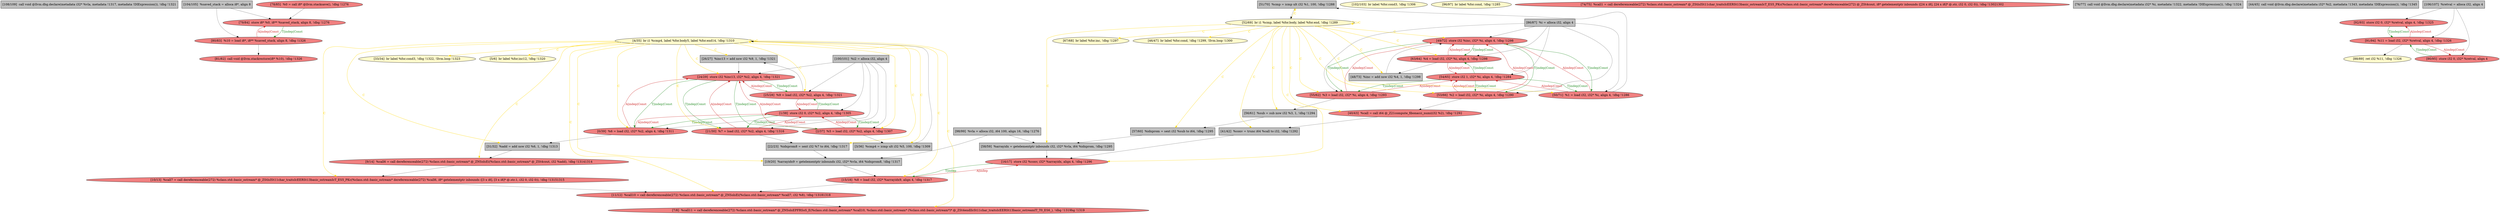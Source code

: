 
digraph G {


node356 [fillcolor=grey,label="[108/109]  call void @llvm.dbg.declare(metadata i32* %vla, metadata !1317, metadata !DIExpression()), !dbg !1321",shape=rectangle,style=filled ]
node353 [fillcolor=grey,label="[104/105]  %saved_stack = alloca i8*, align 8",shape=rectangle,style=filled ]
node352 [fillcolor=grey,label="[51/70]  %cmp = icmp ult i32 %1, 100, !dbg !1288",shape=rectangle,style=filled ]
node350 [fillcolor=grey,label="[19/20]  %arrayidx9 = getelementptr inbounds i32, i32* %vla, i64 %idxprom8, !dbg !1317",shape=rectangle,style=filled ]
node349 [fillcolor=lemonchiffon,label="[102/103]  br label %for.cond3, !dbg !1306",shape=ellipse,style=filled ]
node348 [fillcolor=grey,label="[58/59]  %arrayidx = getelementptr inbounds i32, i32* %vla, i64 %idxprom, !dbg !1295",shape=rectangle,style=filled ]
node347 [fillcolor=grey,label="[100/101]  %i2 = alloca i32, align 4",shape=rectangle,style=filled ]
node346 [fillcolor=grey,label="[26/27]  %inc13 = add nsw i32 %9, 1, !dbg !1321",shape=rectangle,style=filled ]
node342 [fillcolor=lemonchiffon,label="[96/97]  br label %for.cond, !dbg !1285",shape=ellipse,style=filled ]
node351 [fillcolor=lightcoral,label="[79/84]  store i8* %0, i8** %saved_stack, align 8, !dbg !1276",shape=ellipse,style=filled ]
node340 [fillcolor=lightcoral,label="[54/65]  store i32 1, i32* %i, align 4, !dbg !1284",shape=ellipse,style=filled ]
node317 [fillcolor=lightcoral,label="[25/28]  %9 = load i32, i32* %i2, align 4, !dbg !1321",shape=ellipse,style=filled ]
node313 [fillcolor=lightcoral,label="[63/64]  %4 = load i32, i32* %i, align 4, !dbg !1298",shape=ellipse,style=filled ]
node324 [fillcolor=lightcoral,label="[9/14]  %call6 = call dereferenceable(272) %class.std::basic_ostream* @_ZNSolsEi(%class.std::basic_ostream* @_ZSt4cout, i32 %add), !dbg !13141314",shape=ellipse,style=filled ]
node319 [fillcolor=grey,label="[56/61]  %sub = sub nsw i32 %3, 1, !dbg !1294",shape=rectangle,style=filled ]
node325 [fillcolor=grey,label="[41/42]  %conv = trunc i64 %call to i32, !dbg !1292",shape=rectangle,style=filled ]
node312 [fillcolor=lemonchiffon,label="[67/68]  br label %for.inc, !dbg !1297",shape=ellipse,style=filled ]
node311 [fillcolor=lightcoral,label="[74/75]  %call1 = call dereferenceable(272) %class.std::basic_ostream* @_ZStlsISt11char_traitsIcEERSt13basic_ostreamIcT_ES5_PKc(%class.std::basic_ostream* dereferenceable(272) @_ZSt4cout, i8* getelementptr inbounds ([24 x i8], [24 x i8]* @.str, i32 0, i32 0)), !dbg !13021302",shape=ellipse,style=filled ]
node309 [fillcolor=grey,label="[48/73]  %inc = add nsw i32 %4, 1, !dbg !1298",shape=rectangle,style=filled ]
node344 [fillcolor=grey,label="[98/99]  %vla = alloca i32, i64 100, align 16, !dbg !1276",shape=rectangle,style=filled ]
node331 [fillcolor=lightcoral,label="[24/29]  store i32 %inc13, i32* %i2, align 4, !dbg !1321",shape=ellipse,style=filled ]
node337 [fillcolor=lemonchiffon,label="[33/34]  br label %for.cond3, !dbg !1322, !llvm.loop !1323",shape=ellipse,style=filled ]
node303 [fillcolor=lightcoral,label="[40/43]  %call = call i64 @_Z21compute_fibonacci_numi(i32 %2), !dbg !1292",shape=ellipse,style=filled ]
node308 [fillcolor=lemonchiffon,label="[46/47]  br label %for.cond, !dbg !1299, !llvm.loop !1300",shape=ellipse,style=filled ]
node341 [fillcolor=lightcoral,label="[53/66]  %2 = load i32, i32* %i, align 4, !dbg !1290",shape=ellipse,style=filled ]
node322 [fillcolor=lightcoral,label="[55/62]  %3 = load i32, i32* %i, align 4, !dbg !1293",shape=ellipse,style=filled ]
node310 [fillcolor=grey,label="[31/32]  %add = add nsw i32 %6, 1, !dbg !1313",shape=rectangle,style=filled ]
node306 [fillcolor=lightcoral,label="[1/38]  store i32 0, i32* %i2, align 4, !dbg !1305",shape=ellipse,style=filled ]
node323 [fillcolor=lemonchiffon,label="[52/69]  br i1 %cmp, label %for.body, label %for.end, !dbg !1289",shape=ellipse,style=filled ]
node315 [fillcolor=grey,label="[76/77]  call void @llvm.dbg.declare(metadata i32* %i, metadata !1322, metadata !DIExpression()), !dbg !1324",shape=rectangle,style=filled ]
node302 [fillcolor=lightcoral,label="[0/39]  %6 = load i32, i32* %i2, align 4, !dbg !1311",shape=ellipse,style=filled ]
node328 [fillcolor=grey,label="[86/87]  %i = alloca i32, align 4",shape=rectangle,style=filled ]
node307 [fillcolor=grey,label="[44/45]  call void @llvm.dbg.declare(metadata i32* %i2, metadata !1343, metadata !DIExpression()), !dbg !1345",shape=rectangle,style=filled ]
node345 [fillcolor=lightcoral,label="[92/93]  store i32 0, i32* %retval, align 4, !dbg !1325",shape=ellipse,style=filled ]
node318 [fillcolor=grey,label="[57/60]  %idxprom = sext i32 %sub to i64, !dbg !1295",shape=rectangle,style=filled ]
node339 [fillcolor=lightcoral,label="[91/94]  %11 = load i32, i32* %retval, align 4, !dbg !1326",shape=ellipse,style=filled ]
node304 [fillcolor=lemonchiffon,label="[4/35]  br i1 %cmp4, label %for.body5, label %for.end14, !dbg !1310",shape=ellipse,style=filled ]
node305 [fillcolor=lightcoral,label="[7/8]  %call11 = call dereferenceable(272) %class.std::basic_ostream* @_ZNSolsEPFRSoS_E(%class.std::basic_ostream* %call10, %class.std::basic_ostream* (%class.std::basic_ostream*)* @_ZSt4endlIcSt11char_traitsIcEERSt13basic_ostreamIT_T0_ES6_), !dbg !1319bg !1319",shape=ellipse,style=filled ]
node334 [fillcolor=lightcoral,label="[11/12]  %call10 = call dereferenceable(272) %class.std::basic_ostream* @_ZNSolsEi(%class.std::basic_ostream* %call7, i32 %8), !dbg !13181318",shape=ellipse,style=filled ]
node320 [fillcolor=lightcoral,label="[78/85]  %0 = call i8* @llvm.stacksave(), !dbg !1276",shape=ellipse,style=filled ]
node321 [fillcolor=lightcoral,label="[50/71]  %1 = load i32, i32* %i, align 4, !dbg !1286",shape=ellipse,style=filled ]
node343 [fillcolor=lightcoral,label="[2/37]  %5 = load i32, i32* %i2, align 4, !dbg !1307",shape=ellipse,style=filled ]
node314 [fillcolor=lightcoral,label="[16/17]  store i32 %conv, i32* %arrayidx, align 4, !dbg !1296",shape=ellipse,style=filled ]
node327 [fillcolor=lightcoral,label="[10/13]  %call7 = call dereferenceable(272) %class.std::basic_ostream* @_ZStlsISt11char_traitsIcEERSt13basic_ostreamIcT_ES5_PKc(%class.std::basic_ostream* dereferenceable(272) %call6, i8* getelementptr inbounds ([3 x i8], [3 x i8]* @.str.1, i32 0, i32 0)), !dbg !13151315",shape=ellipse,style=filled ]
node338 [fillcolor=lightcoral,label="[90/95]  store i32 0, i32* %retval, align 4",shape=ellipse,style=filled ]
node326 [fillcolor=lightcoral,label="[15/18]  %8 = load i32, i32* %arrayidx9, align 4, !dbg !1317",shape=ellipse,style=filled ]
node329 [fillcolor=lightcoral,label="[21/30]  %7 = load i32, i32* %i2, align 4, !dbg !1316",shape=ellipse,style=filled ]
node354 [fillcolor=grey,label="[3/36]  %cmp4 = icmp ult i32 %5, 100, !dbg !1309",shape=rectangle,style=filled ]
node330 [fillcolor=lightcoral,label="[81/82]  call void @llvm.stackrestore(i8* %10), !dbg !1326",shape=ellipse,style=filled ]
node332 [fillcolor=lightcoral,label="[80/83]  %10 = load i8*, i8** %saved_stack, align 8, !dbg !1326",shape=ellipse,style=filled ]
node316 [fillcolor=lightcoral,label="[49/72]  store i32 %inc, i32* %i, align 4, !dbg !1298",shape=ellipse,style=filled ]
node333 [fillcolor=lemonchiffon,label="[88/89]  ret i32 %11, !dbg !1326",shape=ellipse,style=filled ]
node335 [fillcolor=grey,label="[22/23]  %idxprom8 = sext i32 %7 to i64, !dbg !1317",shape=rectangle,style=filled ]
node355 [fillcolor=grey,label="[106/107]  %retval = alloca i32, align 4",shape=rectangle,style=filled ]
node336 [fillcolor=lemonchiffon,label="[5/6]  br label %for.inc12, !dbg !1320",shape=ellipse,style=filled ]

node340->node313 [style=solid,color=forestgreen,label="T|indep|Const",penwidth=1.0,fontcolor=forestgreen ]
node340->node341 [style=solid,color=forestgreen,label="T|indep|Const",penwidth=1.0,fontcolor=forestgreen ]
node341->node340 [style=solid,color=firebrick3,label="A|indep|Const",penwidth=1.0,fontcolor=firebrick3 ]
node322->node316 [style=solid,color=firebrick3,label="A|indep|Const",penwidth=1.0,fontcolor=firebrick3 ]
node326->node314 [style=solid,color=firebrick3,label="A|indep",penwidth=1.0,fontcolor=firebrick3 ]
node317->node306 [style=solid,color=firebrick3,label="A|indep|Const",penwidth=1.0,fontcolor=firebrick3 ]
node314->node326 [style=solid,color=forestgreen,label="T|indep",penwidth=1.0,fontcolor=forestgreen ]
node351->node332 [style=solid,color=forestgreen,label="T|indep|Const",penwidth=1.0,fontcolor=forestgreen ]
node332->node330 [style=solid,color=black,label="",penwidth=0.5,fontcolor=black ]
node341->node316 [style=solid,color=firebrick3,label="A|indep|Const",penwidth=1.0,fontcolor=firebrick3 ]
node345->node339 [style=solid,color=forestgreen,label="T|indep|Const",penwidth=1.0,fontcolor=forestgreen ]
node339->node345 [style=solid,color=firebrick3,label="A|indep|Const",penwidth=1.0,fontcolor=firebrick3 ]
node310->node324 [style=solid,color=black,label="",penwidth=0.5,fontcolor=black ]
node302->node310 [style=solid,color=black,label="",penwidth=0.5,fontcolor=black ]
node302->node306 [style=solid,color=firebrick3,label="A|indep|Const",penwidth=1.0,fontcolor=firebrick3 ]
node306->node302 [style=solid,color=forestgreen,label="T|indep|Const",penwidth=1.0,fontcolor=forestgreen ]
node355->node339 [style=solid,color=black,label="",penwidth=0.5,fontcolor=black ]
node323->node303 [style=solid,color=gold,label="C",penwidth=1.0,fontcolor=gold ]
node323->node341 [style=solid,color=gold,label="C",penwidth=1.0,fontcolor=gold ]
node343->node354 [style=solid,color=black,label="",penwidth=0.5,fontcolor=black ]
node328->node321 [style=solid,color=black,label="",penwidth=0.5,fontcolor=black ]
node313->node309 [style=solid,color=black,label="",penwidth=0.5,fontcolor=black ]
node303->node325 [style=solid,color=black,label="",penwidth=0.5,fontcolor=black ]
node316->node322 [style=solid,color=forestgreen,label="T|indep|Const",penwidth=1.0,fontcolor=forestgreen ]
node348->node314 [style=solid,color=black,label="",penwidth=0.5,fontcolor=black ]
node323->node308 [style=solid,color=gold,label="C",penwidth=1.0,fontcolor=gold ]
node350->node326 [style=solid,color=black,label="",penwidth=0.5,fontcolor=black ]
node319->node318 [style=solid,color=black,label="",penwidth=0.5,fontcolor=black ]
node316->node341 [style=solid,color=forestgreen,label="T|indep|Const",penwidth=1.0,fontcolor=forestgreen ]
node323->node348 [style=solid,color=gold,label="C",penwidth=1.0,fontcolor=gold ]
node325->node314 [style=solid,color=black,label="",penwidth=0.5,fontcolor=black ]
node353->node332 [style=solid,color=black,label="",penwidth=0.5,fontcolor=black ]
node347->node302 [style=solid,color=black,label="",penwidth=0.5,fontcolor=black ]
node334->node305 [style=solid,color=black,label="",penwidth=0.5,fontcolor=black ]
node335->node350 [style=solid,color=black,label="",penwidth=0.5,fontcolor=black ]
node327->node334 [style=solid,color=black,label="",penwidth=0.5,fontcolor=black ]
node306->node317 [style=solid,color=forestgreen,label="T|indep|Const",penwidth=1.0,fontcolor=forestgreen ]
node321->node352 [style=solid,color=black,label="",penwidth=0.5,fontcolor=black ]
node321->node340 [style=solid,color=firebrick3,label="A|indep|Const",penwidth=1.0,fontcolor=firebrick3 ]
node354->node304 [style=solid,color=black,label="",penwidth=0.5,fontcolor=black ]
node317->node331 [style=solid,color=firebrick3,label="A|indep|Const",penwidth=1.0,fontcolor=firebrick3 ]
node346->node331 [style=solid,color=black,label="",penwidth=0.5,fontcolor=black ]
node304->node305 [style=solid,color=gold,label="C",penwidth=1.0,fontcolor=gold ]
node347->node306 [style=solid,color=black,label="",penwidth=0.5,fontcolor=black ]
node304->node346 [style=solid,color=gold,label="C",penwidth=1.0,fontcolor=gold ]
node304->node336 [style=solid,color=gold,label="C",penwidth=1.0,fontcolor=gold ]
node304->node337 [style=solid,color=gold,label="C",penwidth=1.0,fontcolor=gold ]
node323->node316 [style=solid,color=gold,label="C",penwidth=1.0,fontcolor=gold ]
node309->node316 [style=solid,color=black,label="",penwidth=0.5,fontcolor=black ]
node304->node310 [style=solid,color=gold,label="C",penwidth=1.0,fontcolor=gold ]
node323->node321 [style=solid,color=gold,label="C",penwidth=1.0,fontcolor=gold ]
node323->node325 [style=solid,color=gold,label="C",penwidth=1.0,fontcolor=gold ]
node347->node329 [style=solid,color=black,label="",penwidth=0.5,fontcolor=black ]
node344->node350 [style=solid,color=black,label="",penwidth=0.5,fontcolor=black ]
node304->node326 [style=solid,color=gold,label="C",penwidth=1.0,fontcolor=gold ]
node304->node329 [style=solid,color=gold,label="C",penwidth=1.0,fontcolor=gold ]
node322->node319 [style=solid,color=black,label="",penwidth=0.5,fontcolor=black ]
node338->node339 [style=solid,color=forestgreen,label="T|indep|Const",penwidth=1.0,fontcolor=forestgreen ]
node343->node331 [style=solid,color=firebrick3,label="A|indep|Const",penwidth=1.0,fontcolor=firebrick3 ]
node323->node319 [style=solid,color=gold,label="C",penwidth=1.0,fontcolor=gold ]
node341->node303 [style=solid,color=black,label="",penwidth=0.5,fontcolor=black ]
node332->node351 [style=solid,color=firebrick3,label="A|indep|Const",penwidth=1.0,fontcolor=firebrick3 ]
node304->node331 [style=solid,color=gold,label="C",penwidth=1.0,fontcolor=gold ]
node323->node314 [style=solid,color=gold,label="C",penwidth=1.0,fontcolor=gold ]
node339->node338 [style=solid,color=firebrick3,label="A|indep|Const",penwidth=1.0,fontcolor=firebrick3 ]
node304->node343 [style=solid,color=gold,label="C",penwidth=1.0,fontcolor=gold ]
node304->node304 [style=solid,color=gold,label="C",penwidth=1.0,fontcolor=gold ]
node304->node335 [style=solid,color=gold,label="C",penwidth=1.0,fontcolor=gold ]
node313->node340 [style=solid,color=firebrick3,label="A|indep|Const",penwidth=1.0,fontcolor=firebrick3 ]
node331->node329 [style=solid,color=forestgreen,label="T|indep|Const",penwidth=1.0,fontcolor=forestgreen ]
node304->node327 [style=solid,color=gold,label="C",penwidth=1.0,fontcolor=gold ]
node313->node316 [style=solid,color=firebrick3,label="A|indep|Const",penwidth=1.0,fontcolor=firebrick3 ]
node323->node352 [style=solid,color=gold,label="C",penwidth=1.0,fontcolor=gold ]
node323->node318 [style=solid,color=gold,label="C",penwidth=1.0,fontcolor=gold ]
node352->node323 [style=solid,color=black,label="",penwidth=0.5,fontcolor=black ]
node317->node346 [style=solid,color=black,label="",penwidth=0.5,fontcolor=black ]
node316->node313 [style=solid,color=forestgreen,label="T|indep|Const",penwidth=1.0,fontcolor=forestgreen ]
node321->node316 [style=solid,color=firebrick3,label="A|indep|Const",penwidth=1.0,fontcolor=firebrick3 ]
node304->node302 [style=solid,color=gold,label="C",penwidth=1.0,fontcolor=gold ]
node304->node317 [style=solid,color=gold,label="C",penwidth=1.0,fontcolor=gold ]
node316->node321 [style=solid,color=forestgreen,label="T|indep|Const",penwidth=1.0,fontcolor=forestgreen ]
node318->node348 [style=solid,color=black,label="",penwidth=0.5,fontcolor=black ]
node340->node321 [style=solid,color=forestgreen,label="T|indep|Const",penwidth=1.0,fontcolor=forestgreen ]
node306->node343 [style=solid,color=forestgreen,label="T|indep|Const",penwidth=1.0,fontcolor=forestgreen ]
node302->node331 [style=solid,color=firebrick3,label="A|indep|Const",penwidth=1.0,fontcolor=firebrick3 ]
node353->node351 [style=solid,color=black,label="",penwidth=0.5,fontcolor=black ]
node347->node331 [style=solid,color=black,label="",penwidth=0.5,fontcolor=black ]
node328->node322 [style=solid,color=black,label="",penwidth=0.5,fontcolor=black ]
node323->node313 [style=solid,color=gold,label="C",penwidth=1.0,fontcolor=gold ]
node304->node354 [style=solid,color=gold,label="C",penwidth=1.0,fontcolor=gold ]
node329->node335 [style=solid,color=black,label="",penwidth=0.5,fontcolor=black ]
node347->node343 [style=solid,color=black,label="",penwidth=0.5,fontcolor=black ]
node304->node350 [style=solid,color=gold,label="C",penwidth=1.0,fontcolor=gold ]
node323->node323 [style=solid,color=gold,label="C",penwidth=1.0,fontcolor=gold ]
node344->node348 [style=solid,color=black,label="",penwidth=0.5,fontcolor=black ]
node343->node306 [style=solid,color=firebrick3,label="A|indep|Const",penwidth=1.0,fontcolor=firebrick3 ]
node328->node316 [style=solid,color=black,label="",penwidth=0.5,fontcolor=black ]
node326->node334 [style=solid,color=black,label="",penwidth=0.5,fontcolor=black ]
node347->node317 [style=solid,color=black,label="",penwidth=0.5,fontcolor=black ]
node328->node341 [style=solid,color=black,label="",penwidth=0.5,fontcolor=black ]
node324->node327 [style=solid,color=black,label="",penwidth=0.5,fontcolor=black ]
node322->node340 [style=solid,color=firebrick3,label="A|indep|Const",penwidth=1.0,fontcolor=firebrick3 ]
node355->node345 [style=solid,color=black,label="",penwidth=0.5,fontcolor=black ]
node323->node312 [style=solid,color=gold,label="C",penwidth=1.0,fontcolor=gold ]
node355->node338 [style=solid,color=black,label="",penwidth=0.5,fontcolor=black ]
node329->node306 [style=solid,color=firebrick3,label="A|indep|Const",penwidth=1.0,fontcolor=firebrick3 ]
node304->node334 [style=solid,color=gold,label="C",penwidth=1.0,fontcolor=gold ]
node304->node324 [style=solid,color=gold,label="C",penwidth=1.0,fontcolor=gold ]
node323->node322 [style=solid,color=gold,label="C",penwidth=1.0,fontcolor=gold ]
node331->node343 [style=solid,color=forestgreen,label="T|indep|Const",penwidth=1.0,fontcolor=forestgreen ]
node340->node322 [style=solid,color=forestgreen,label="T|indep|Const",penwidth=1.0,fontcolor=forestgreen ]
node328->node340 [style=solid,color=black,label="",penwidth=0.5,fontcolor=black ]
node331->node317 [style=solid,color=forestgreen,label="T|indep|Const",penwidth=1.0,fontcolor=forestgreen ]
node339->node333 [style=solid,color=black,label="",penwidth=0.5,fontcolor=black ]
node328->node313 [style=solid,color=black,label="",penwidth=0.5,fontcolor=black ]
node331->node302 [style=solid,color=forestgreen,label="T|indep|Const",penwidth=1.0,fontcolor=forestgreen ]
node306->node329 [style=solid,color=forestgreen,label="T|indep|Const",penwidth=1.0,fontcolor=forestgreen ]
node329->node331 [style=solid,color=firebrick3,label="A|indep|Const",penwidth=1.0,fontcolor=firebrick3 ]
node320->node351 [style=solid,color=black,label="",penwidth=0.5,fontcolor=black ]
node323->node309 [style=solid,color=gold,label="C",penwidth=1.0,fontcolor=gold ]


}
